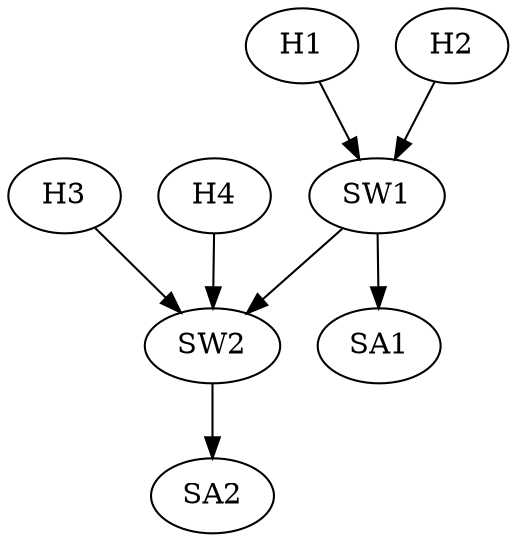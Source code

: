 digraph G {

	H1;
	H2;
	H3;
	H4;

	SW1;
	SW2;

	SA1;
	SA2;

	H1->SW1;
	H2->SW1;
	H3->SW2;
	H4->SW2;

	SW1->SW2;

	SW1->SA1;
	SW2->SA2;
}